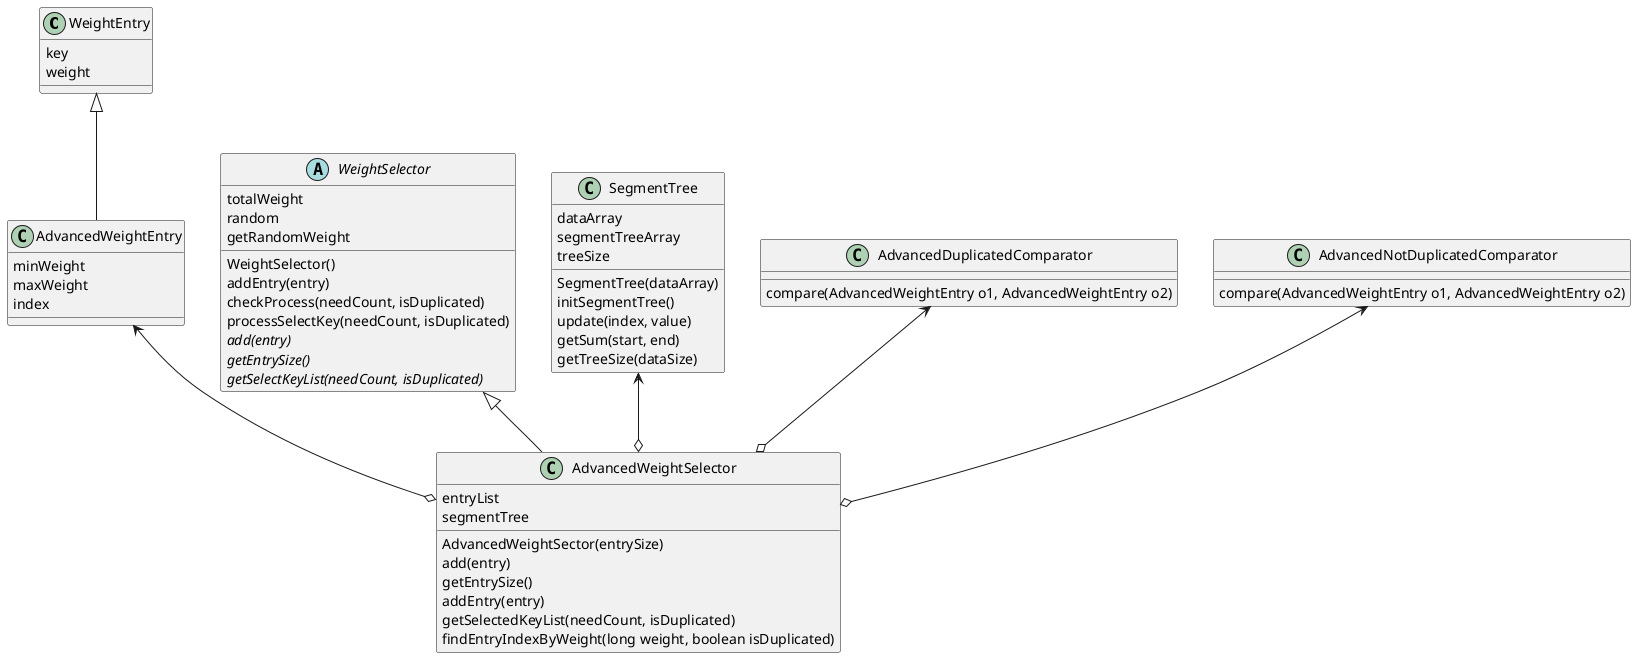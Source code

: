 @startuml

class WeightEntry{
	key
	weight
}

abstract class WeightSelector {
	totalWeight
	random
	WeightSelector()
	addEntry(entry)
	getRandomWeight
	checkProcess(needCount, isDuplicated)
	processSelectKey(needCount, isDuplicated)
	{abstract} add(entry)
	{abstract} getEntrySize()
	{abstract} getSelectKeyList(needCount, isDuplicated)
}

class AdvancedWeightEntry {
	minWeight
	maxWeight
	index
}

class AdvancedWeightSelector {
	entryList
	segmentTree
	AdvancedWeightSector(entrySize)
	add(entry)
	getEntrySize()
	addEntry(entry)
	getSelectedKeyList(needCount, isDuplicated)
	findEntryIndexByWeight(long weight, boolean isDuplicated)
}

class SegmentTree {
	dataArray
	segmentTreeArray
	treeSize
	SegmentTree(dataArray)
	initSegmentTree()
	update(index, value)
	getSum(start, end)
	getTreeSize(dataSize)
}

class AdvancedDuplicatedComparator {
	compare(AdvancedWeightEntry o1, AdvancedWeightEntry o2)
}

class AdvancedNotDuplicatedComparator {
	compare(AdvancedWeightEntry o1, AdvancedWeightEntry o2)
}

WeightEntry <|-- AdvancedWeightEntry
WeightSelector <|-- AdvancedWeightSelector
SegmentTree <--o AdvancedWeightSelector
AdvancedWeightEntry <--o AdvancedWeightSelector
AdvancedDuplicatedComparator <-down-o AdvancedWeightSelector
AdvancedNotDuplicatedComparator <-down-o AdvancedWeightSelector

@enduml